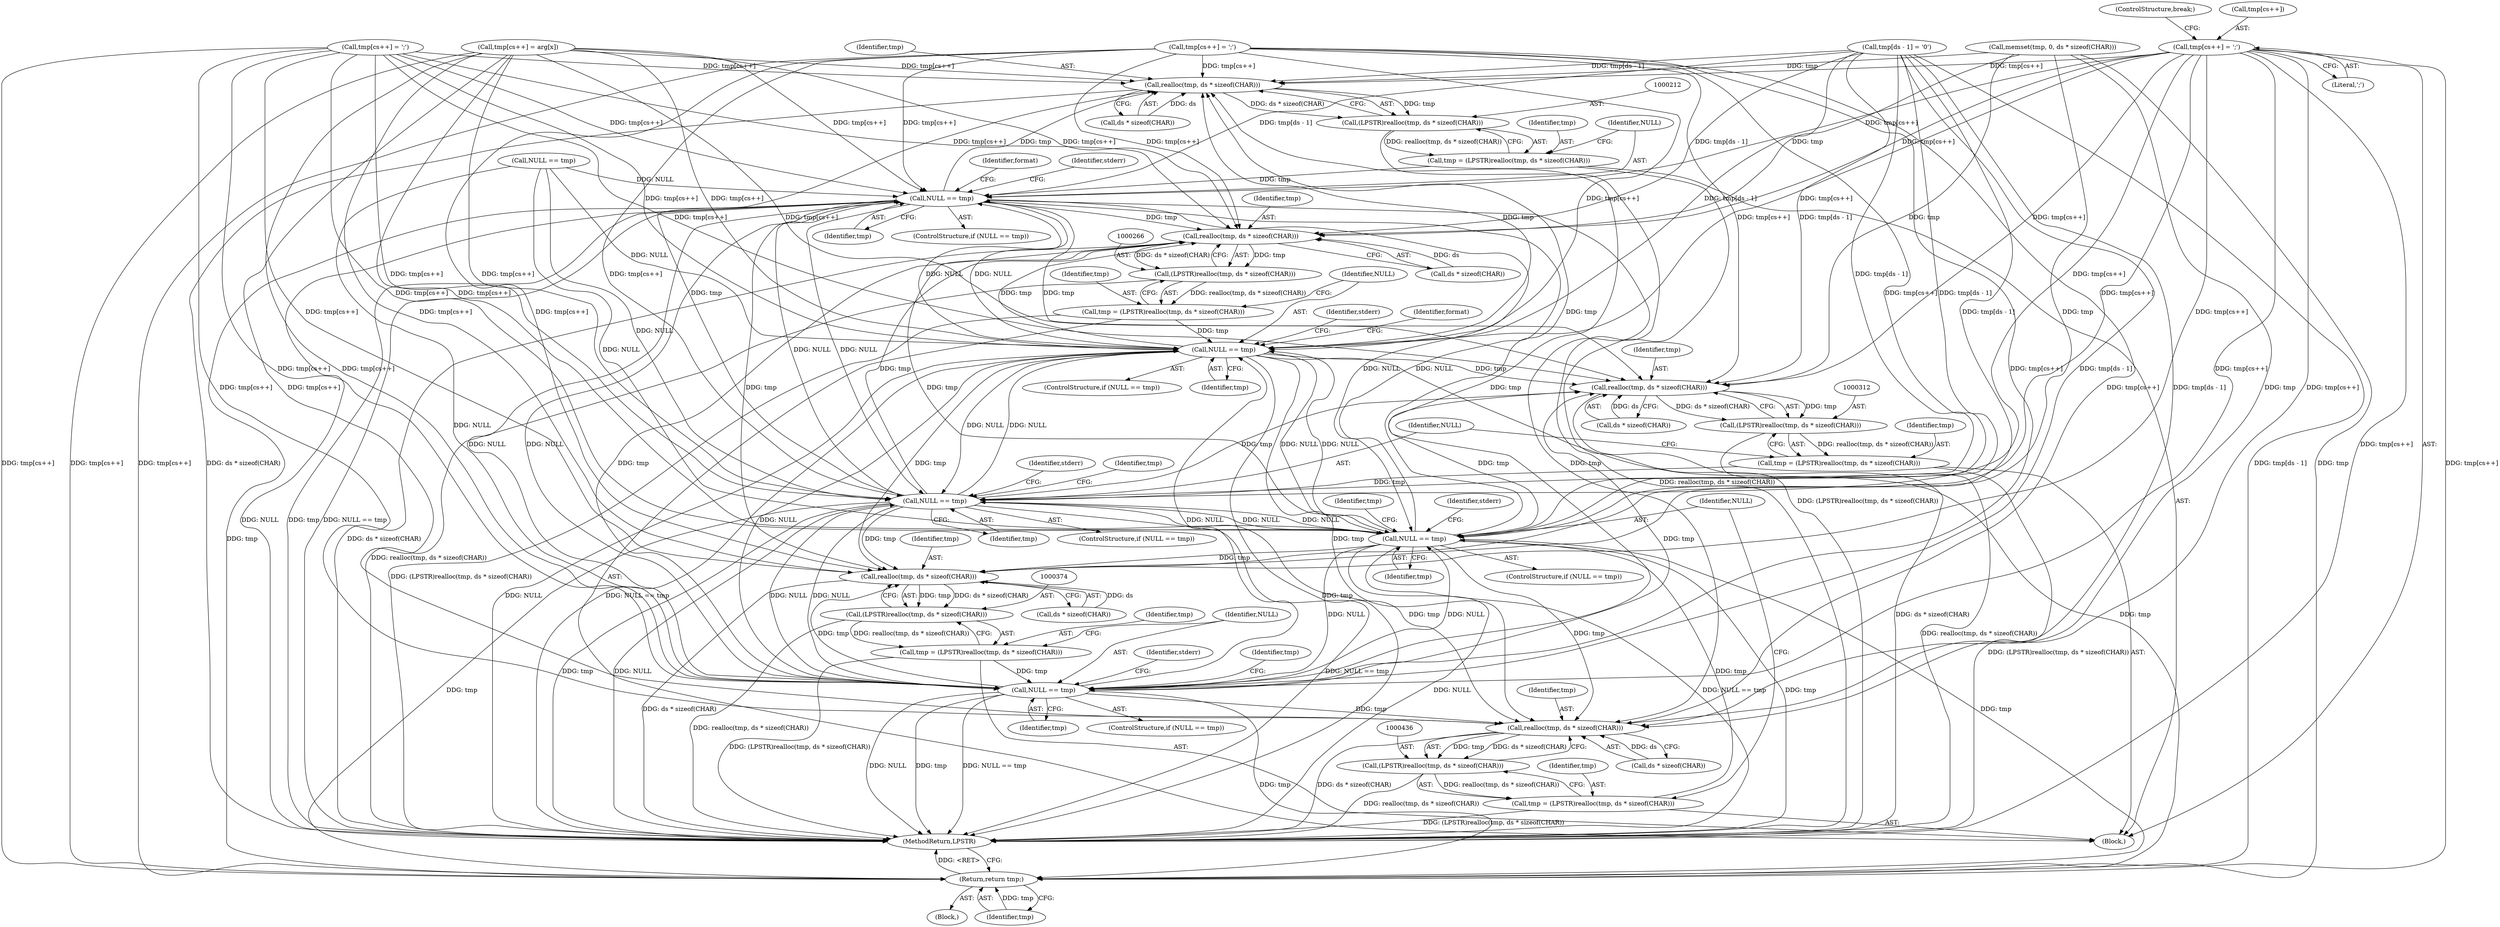digraph "0_FreeRDP_fc80ab45621bd966f70594c0b7393ec005a94007@array" {
"1000422" [label="(Call,tmp[cs++] = ';')"];
"1000213" [label="(Call,realloc(tmp, ds * sizeof(CHAR)))"];
"1000211" [label="(Call,(LPSTR)realloc(tmp, ds * sizeof(CHAR)))"];
"1000209" [label="(Call,tmp = (LPSTR)realloc(tmp, ds * sizeof(CHAR)))"];
"1000220" [label="(Call,NULL == tmp)"];
"1000267" [label="(Call,realloc(tmp, ds * sizeof(CHAR)))"];
"1000265" [label="(Call,(LPSTR)realloc(tmp, ds * sizeof(CHAR)))"];
"1000263" [label="(Call,tmp = (LPSTR)realloc(tmp, ds * sizeof(CHAR)))"];
"1000274" [label="(Call,NULL == tmp)"];
"1000313" [label="(Call,realloc(tmp, ds * sizeof(CHAR)))"];
"1000311" [label="(Call,(LPSTR)realloc(tmp, ds * sizeof(CHAR)))"];
"1000309" [label="(Call,tmp = (LPSTR)realloc(tmp, ds * sizeof(CHAR)))"];
"1000320" [label="(Call,NULL == tmp)"];
"1000375" [label="(Call,realloc(tmp, ds * sizeof(CHAR)))"];
"1000373" [label="(Call,(LPSTR)realloc(tmp, ds * sizeof(CHAR)))"];
"1000371" [label="(Call,tmp = (LPSTR)realloc(tmp, ds * sizeof(CHAR)))"];
"1000382" [label="(Call,NULL == tmp)"];
"1000437" [label="(Call,realloc(tmp, ds * sizeof(CHAR)))"];
"1000435" [label="(Call,(LPSTR)realloc(tmp, ds * sizeof(CHAR)))"];
"1000433" [label="(Call,tmp = (LPSTR)realloc(tmp, ds * sizeof(CHAR)))"];
"1000444" [label="(Call,NULL == tmp)"];
"1000502" [label="(Return,return tmp;)"];
"1000315" [label="(Call,ds * sizeof(CHAR))"];
"1000222" [label="(Identifier,tmp)"];
"1000210" [label="(Identifier,tmp)"];
"1000219" [label="(ControlStructure,if (NULL == tmp))"];
"1000322" [label="(Identifier,tmp)"];
"1000360" [label="(Call,tmp[cs++] = ';')"];
"1000321" [label="(Identifier,NULL)"];
"1000443" [label="(ControlStructure,if (NULL == tmp))"];
"1000221" [label="(Identifier,NULL)"];
"1000382" [label="(Call,NULL == tmp)"];
"1000211" [label="(Call,(LPSTR)realloc(tmp, ds * sizeof(CHAR)))"];
"1000175" [label="(Call,memset(tmp, 0, ds * sizeof(CHAR)))"];
"1000309" [label="(Call,tmp = (LPSTR)realloc(tmp, ds * sizeof(CHAR)))"];
"1000446" [label="(Identifier,tmp)"];
"1000220" [label="(Call,NULL == tmp)"];
"1000319" [label="(ControlStructure,if (NULL == tmp))"];
"1000434" [label="(Identifier,tmp)"];
"1000387" [label="(Identifier,stderr)"];
"1000111" [label="(Block,)"];
"1000373" [label="(Call,(LPSTR)realloc(tmp, ds * sizeof(CHAR)))"];
"1000214" [label="(Identifier,tmp)"];
"1000377" [label="(Call,ds * sizeof(CHAR))"];
"1000383" [label="(Identifier,NULL)"];
"1000435" [label="(Call,(LPSTR)realloc(tmp, ds * sizeof(CHAR)))"];
"1000263" [label="(Call,tmp = (LPSTR)realloc(tmp, ds * sizeof(CHAR)))"];
"1000381" [label="(ControlStructure,if (NULL == tmp))"];
"1000444" [label="(Call,NULL == tmp)"];
"1000394" [label="(Identifier,tmp)"];
"1000438" [label="(Identifier,tmp)"];
"1000276" [label="(Identifier,tmp)"];
"1000504" [label="(MethodReturn,LPSTR)"];
"1000478" [label="(Call,tmp[cs++] = ';')"];
"1000325" [label="(Identifier,stderr)"];
"1000213" [label="(Call,realloc(tmp, ds * sizeof(CHAR)))"];
"1000279" [label="(Identifier,stderr)"];
"1000449" [label="(Identifier,stderr)"];
"1000285" [label="(Identifier,format)"];
"1000375" [label="(Call,realloc(tmp, ds * sizeof(CHAR)))"];
"1000332" [label="(Identifier,tmp)"];
"1000371" [label="(Call,tmp = (LPSTR)realloc(tmp, ds * sizeof(CHAR)))"];
"1000196" [label="(Block,)"];
"1000267" [label="(Call,realloc(tmp, ds * sizeof(CHAR)))"];
"1000437" [label="(Call,realloc(tmp, ds * sizeof(CHAR)))"];
"1000264" [label="(Identifier,tmp)"];
"1000313" [label="(Call,realloc(tmp, ds * sizeof(CHAR)))"];
"1000428" [label="(ControlStructure,break;)"];
"1000311" [label="(Call,(LPSTR)realloc(tmp, ds * sizeof(CHAR)))"];
"1000486" [label="(Call,tmp[cs++] = arg[x])"];
"1000495" [label="(Call,tmp[ds - 1] = '\0')"];
"1000433" [label="(Call,tmp = (LPSTR)realloc(tmp, ds * sizeof(CHAR)))"];
"1000310" [label="(Identifier,tmp)"];
"1000209" [label="(Call,tmp = (LPSTR)realloc(tmp, ds * sizeof(CHAR)))"];
"1000422" [label="(Call,tmp[cs++] = ';')"];
"1000273" [label="(ControlStructure,if (NULL == tmp))"];
"1000503" [label="(Identifier,tmp)"];
"1000165" [label="(Call,NULL == tmp)"];
"1000275" [label="(Identifier,NULL)"];
"1000231" [label="(Identifier,format)"];
"1000502" [label="(Return,return tmp;)"];
"1000314" [label="(Identifier,tmp)"];
"1000269" [label="(Call,ds * sizeof(CHAR))"];
"1000376" [label="(Identifier,tmp)"];
"1000274" [label="(Call,NULL == tmp)"];
"1000427" [label="(Literal,';')"];
"1000215" [label="(Call,ds * sizeof(CHAR))"];
"1000372" [label="(Identifier,tmp)"];
"1000225" [label="(Identifier,stderr)"];
"1000423" [label="(Call,tmp[cs++])"];
"1000265" [label="(Call,(LPSTR)realloc(tmp, ds * sizeof(CHAR)))"];
"1000384" [label="(Identifier,tmp)"];
"1000456" [label="(Identifier,tmp)"];
"1000320" [label="(Call,NULL == tmp)"];
"1000445" [label="(Identifier,NULL)"];
"1000268" [label="(Identifier,tmp)"];
"1000439" [label="(Call,ds * sizeof(CHAR))"];
"1000422" -> "1000196"  [label="AST: "];
"1000422" -> "1000427"  [label="CFG: "];
"1000423" -> "1000422"  [label="AST: "];
"1000427" -> "1000422"  [label="AST: "];
"1000428" -> "1000422"  [label="CFG: "];
"1000422" -> "1000504"  [label="DDG: tmp[cs++]"];
"1000422" -> "1000213"  [label="DDG: tmp[cs++]"];
"1000422" -> "1000220"  [label="DDG: tmp[cs++]"];
"1000422" -> "1000267"  [label="DDG: tmp[cs++]"];
"1000422" -> "1000274"  [label="DDG: tmp[cs++]"];
"1000422" -> "1000313"  [label="DDG: tmp[cs++]"];
"1000422" -> "1000320"  [label="DDG: tmp[cs++]"];
"1000422" -> "1000375"  [label="DDG: tmp[cs++]"];
"1000422" -> "1000382"  [label="DDG: tmp[cs++]"];
"1000422" -> "1000437"  [label="DDG: tmp[cs++]"];
"1000422" -> "1000444"  [label="DDG: tmp[cs++]"];
"1000422" -> "1000502"  [label="DDG: tmp[cs++]"];
"1000213" -> "1000211"  [label="AST: "];
"1000213" -> "1000215"  [label="CFG: "];
"1000214" -> "1000213"  [label="AST: "];
"1000215" -> "1000213"  [label="AST: "];
"1000211" -> "1000213"  [label="CFG: "];
"1000213" -> "1000504"  [label="DDG: ds * sizeof(CHAR)"];
"1000213" -> "1000211"  [label="DDG: tmp"];
"1000213" -> "1000211"  [label="DDG: ds * sizeof(CHAR)"];
"1000360" -> "1000213"  [label="DDG: tmp[cs++]"];
"1000274" -> "1000213"  [label="DDG: tmp"];
"1000320" -> "1000213"  [label="DDG: tmp"];
"1000486" -> "1000213"  [label="DDG: tmp[cs++]"];
"1000495" -> "1000213"  [label="DDG: tmp[ds - 1]"];
"1000382" -> "1000213"  [label="DDG: tmp"];
"1000444" -> "1000213"  [label="DDG: tmp"];
"1000478" -> "1000213"  [label="DDG: tmp[cs++]"];
"1000220" -> "1000213"  [label="DDG: tmp"];
"1000175" -> "1000213"  [label="DDG: tmp"];
"1000215" -> "1000213"  [label="DDG: ds"];
"1000211" -> "1000209"  [label="AST: "];
"1000212" -> "1000211"  [label="AST: "];
"1000209" -> "1000211"  [label="CFG: "];
"1000211" -> "1000504"  [label="DDG: realloc(tmp, ds * sizeof(CHAR))"];
"1000211" -> "1000209"  [label="DDG: realloc(tmp, ds * sizeof(CHAR))"];
"1000209" -> "1000196"  [label="AST: "];
"1000210" -> "1000209"  [label="AST: "];
"1000221" -> "1000209"  [label="CFG: "];
"1000209" -> "1000504"  [label="DDG: (LPSTR)realloc(tmp, ds * sizeof(CHAR))"];
"1000209" -> "1000220"  [label="DDG: tmp"];
"1000220" -> "1000219"  [label="AST: "];
"1000220" -> "1000222"  [label="CFG: "];
"1000221" -> "1000220"  [label="AST: "];
"1000222" -> "1000220"  [label="AST: "];
"1000225" -> "1000220"  [label="CFG: "];
"1000231" -> "1000220"  [label="CFG: "];
"1000220" -> "1000504"  [label="DDG: NULL"];
"1000220" -> "1000504"  [label="DDG: tmp"];
"1000220" -> "1000504"  [label="DDG: NULL == tmp"];
"1000382" -> "1000220"  [label="DDG: NULL"];
"1000274" -> "1000220"  [label="DDG: NULL"];
"1000165" -> "1000220"  [label="DDG: NULL"];
"1000444" -> "1000220"  [label="DDG: NULL"];
"1000320" -> "1000220"  [label="DDG: NULL"];
"1000360" -> "1000220"  [label="DDG: tmp[cs++]"];
"1000495" -> "1000220"  [label="DDG: tmp[ds - 1]"];
"1000478" -> "1000220"  [label="DDG: tmp[cs++]"];
"1000486" -> "1000220"  [label="DDG: tmp[cs++]"];
"1000220" -> "1000267"  [label="DDG: tmp"];
"1000220" -> "1000274"  [label="DDG: NULL"];
"1000220" -> "1000313"  [label="DDG: tmp"];
"1000220" -> "1000320"  [label="DDG: NULL"];
"1000220" -> "1000375"  [label="DDG: tmp"];
"1000220" -> "1000382"  [label="DDG: NULL"];
"1000220" -> "1000437"  [label="DDG: tmp"];
"1000220" -> "1000444"  [label="DDG: NULL"];
"1000220" -> "1000502"  [label="DDG: tmp"];
"1000267" -> "1000265"  [label="AST: "];
"1000267" -> "1000269"  [label="CFG: "];
"1000268" -> "1000267"  [label="AST: "];
"1000269" -> "1000267"  [label="AST: "];
"1000265" -> "1000267"  [label="CFG: "];
"1000267" -> "1000504"  [label="DDG: ds * sizeof(CHAR)"];
"1000267" -> "1000265"  [label="DDG: tmp"];
"1000267" -> "1000265"  [label="DDG: ds * sizeof(CHAR)"];
"1000360" -> "1000267"  [label="DDG: tmp[cs++]"];
"1000274" -> "1000267"  [label="DDG: tmp"];
"1000320" -> "1000267"  [label="DDG: tmp"];
"1000486" -> "1000267"  [label="DDG: tmp[cs++]"];
"1000495" -> "1000267"  [label="DDG: tmp[ds - 1]"];
"1000382" -> "1000267"  [label="DDG: tmp"];
"1000444" -> "1000267"  [label="DDG: tmp"];
"1000478" -> "1000267"  [label="DDG: tmp[cs++]"];
"1000175" -> "1000267"  [label="DDG: tmp"];
"1000269" -> "1000267"  [label="DDG: ds"];
"1000265" -> "1000263"  [label="AST: "];
"1000266" -> "1000265"  [label="AST: "];
"1000263" -> "1000265"  [label="CFG: "];
"1000265" -> "1000504"  [label="DDG: realloc(tmp, ds * sizeof(CHAR))"];
"1000265" -> "1000263"  [label="DDG: realloc(tmp, ds * sizeof(CHAR))"];
"1000263" -> "1000196"  [label="AST: "];
"1000264" -> "1000263"  [label="AST: "];
"1000275" -> "1000263"  [label="CFG: "];
"1000263" -> "1000504"  [label="DDG: (LPSTR)realloc(tmp, ds * sizeof(CHAR))"];
"1000263" -> "1000274"  [label="DDG: tmp"];
"1000274" -> "1000273"  [label="AST: "];
"1000274" -> "1000276"  [label="CFG: "];
"1000275" -> "1000274"  [label="AST: "];
"1000276" -> "1000274"  [label="AST: "];
"1000279" -> "1000274"  [label="CFG: "];
"1000285" -> "1000274"  [label="CFG: "];
"1000274" -> "1000504"  [label="DDG: NULL"];
"1000274" -> "1000504"  [label="DDG: NULL == tmp"];
"1000274" -> "1000504"  [label="DDG: tmp"];
"1000382" -> "1000274"  [label="DDG: NULL"];
"1000165" -> "1000274"  [label="DDG: NULL"];
"1000444" -> "1000274"  [label="DDG: NULL"];
"1000320" -> "1000274"  [label="DDG: NULL"];
"1000360" -> "1000274"  [label="DDG: tmp[cs++]"];
"1000495" -> "1000274"  [label="DDG: tmp[ds - 1]"];
"1000486" -> "1000274"  [label="DDG: tmp[cs++]"];
"1000478" -> "1000274"  [label="DDG: tmp[cs++]"];
"1000274" -> "1000313"  [label="DDG: tmp"];
"1000274" -> "1000320"  [label="DDG: NULL"];
"1000274" -> "1000375"  [label="DDG: tmp"];
"1000274" -> "1000382"  [label="DDG: NULL"];
"1000274" -> "1000437"  [label="DDG: tmp"];
"1000274" -> "1000444"  [label="DDG: NULL"];
"1000274" -> "1000502"  [label="DDG: tmp"];
"1000313" -> "1000311"  [label="AST: "];
"1000313" -> "1000315"  [label="CFG: "];
"1000314" -> "1000313"  [label="AST: "];
"1000315" -> "1000313"  [label="AST: "];
"1000311" -> "1000313"  [label="CFG: "];
"1000313" -> "1000504"  [label="DDG: ds * sizeof(CHAR)"];
"1000313" -> "1000311"  [label="DDG: tmp"];
"1000313" -> "1000311"  [label="DDG: ds * sizeof(CHAR)"];
"1000360" -> "1000313"  [label="DDG: tmp[cs++]"];
"1000320" -> "1000313"  [label="DDG: tmp"];
"1000486" -> "1000313"  [label="DDG: tmp[cs++]"];
"1000495" -> "1000313"  [label="DDG: tmp[ds - 1]"];
"1000382" -> "1000313"  [label="DDG: tmp"];
"1000444" -> "1000313"  [label="DDG: tmp"];
"1000478" -> "1000313"  [label="DDG: tmp[cs++]"];
"1000175" -> "1000313"  [label="DDG: tmp"];
"1000315" -> "1000313"  [label="DDG: ds"];
"1000311" -> "1000309"  [label="AST: "];
"1000312" -> "1000311"  [label="AST: "];
"1000309" -> "1000311"  [label="CFG: "];
"1000311" -> "1000504"  [label="DDG: realloc(tmp, ds * sizeof(CHAR))"];
"1000311" -> "1000309"  [label="DDG: realloc(tmp, ds * sizeof(CHAR))"];
"1000309" -> "1000196"  [label="AST: "];
"1000310" -> "1000309"  [label="AST: "];
"1000321" -> "1000309"  [label="CFG: "];
"1000309" -> "1000504"  [label="DDG: (LPSTR)realloc(tmp, ds * sizeof(CHAR))"];
"1000309" -> "1000320"  [label="DDG: tmp"];
"1000320" -> "1000319"  [label="AST: "];
"1000320" -> "1000322"  [label="CFG: "];
"1000321" -> "1000320"  [label="AST: "];
"1000322" -> "1000320"  [label="AST: "];
"1000325" -> "1000320"  [label="CFG: "];
"1000332" -> "1000320"  [label="CFG: "];
"1000320" -> "1000504"  [label="DDG: tmp"];
"1000320" -> "1000504"  [label="DDG: NULL"];
"1000320" -> "1000504"  [label="DDG: NULL == tmp"];
"1000382" -> "1000320"  [label="DDG: NULL"];
"1000165" -> "1000320"  [label="DDG: NULL"];
"1000444" -> "1000320"  [label="DDG: NULL"];
"1000360" -> "1000320"  [label="DDG: tmp[cs++]"];
"1000495" -> "1000320"  [label="DDG: tmp[ds - 1]"];
"1000478" -> "1000320"  [label="DDG: tmp[cs++]"];
"1000486" -> "1000320"  [label="DDG: tmp[cs++]"];
"1000320" -> "1000375"  [label="DDG: tmp"];
"1000320" -> "1000382"  [label="DDG: NULL"];
"1000320" -> "1000437"  [label="DDG: tmp"];
"1000320" -> "1000444"  [label="DDG: NULL"];
"1000320" -> "1000502"  [label="DDG: tmp"];
"1000375" -> "1000373"  [label="AST: "];
"1000375" -> "1000377"  [label="CFG: "];
"1000376" -> "1000375"  [label="AST: "];
"1000377" -> "1000375"  [label="AST: "];
"1000373" -> "1000375"  [label="CFG: "];
"1000375" -> "1000504"  [label="DDG: ds * sizeof(CHAR)"];
"1000375" -> "1000373"  [label="DDG: tmp"];
"1000375" -> "1000373"  [label="DDG: ds * sizeof(CHAR)"];
"1000360" -> "1000375"  [label="DDG: tmp[cs++]"];
"1000486" -> "1000375"  [label="DDG: tmp[cs++]"];
"1000495" -> "1000375"  [label="DDG: tmp[ds - 1]"];
"1000382" -> "1000375"  [label="DDG: tmp"];
"1000444" -> "1000375"  [label="DDG: tmp"];
"1000478" -> "1000375"  [label="DDG: tmp[cs++]"];
"1000175" -> "1000375"  [label="DDG: tmp"];
"1000377" -> "1000375"  [label="DDG: ds"];
"1000373" -> "1000371"  [label="AST: "];
"1000374" -> "1000373"  [label="AST: "];
"1000371" -> "1000373"  [label="CFG: "];
"1000373" -> "1000504"  [label="DDG: realloc(tmp, ds * sizeof(CHAR))"];
"1000373" -> "1000371"  [label="DDG: realloc(tmp, ds * sizeof(CHAR))"];
"1000371" -> "1000196"  [label="AST: "];
"1000372" -> "1000371"  [label="AST: "];
"1000383" -> "1000371"  [label="CFG: "];
"1000371" -> "1000504"  [label="DDG: (LPSTR)realloc(tmp, ds * sizeof(CHAR))"];
"1000371" -> "1000382"  [label="DDG: tmp"];
"1000382" -> "1000381"  [label="AST: "];
"1000382" -> "1000384"  [label="CFG: "];
"1000383" -> "1000382"  [label="AST: "];
"1000384" -> "1000382"  [label="AST: "];
"1000387" -> "1000382"  [label="CFG: "];
"1000394" -> "1000382"  [label="CFG: "];
"1000382" -> "1000504"  [label="DDG: NULL"];
"1000382" -> "1000504"  [label="DDG: tmp"];
"1000382" -> "1000504"  [label="DDG: NULL == tmp"];
"1000165" -> "1000382"  [label="DDG: NULL"];
"1000444" -> "1000382"  [label="DDG: NULL"];
"1000360" -> "1000382"  [label="DDG: tmp[cs++]"];
"1000495" -> "1000382"  [label="DDG: tmp[ds - 1]"];
"1000478" -> "1000382"  [label="DDG: tmp[cs++]"];
"1000486" -> "1000382"  [label="DDG: tmp[cs++]"];
"1000382" -> "1000437"  [label="DDG: tmp"];
"1000382" -> "1000444"  [label="DDG: NULL"];
"1000382" -> "1000502"  [label="DDG: tmp"];
"1000437" -> "1000435"  [label="AST: "];
"1000437" -> "1000439"  [label="CFG: "];
"1000438" -> "1000437"  [label="AST: "];
"1000439" -> "1000437"  [label="AST: "];
"1000435" -> "1000437"  [label="CFG: "];
"1000437" -> "1000504"  [label="DDG: ds * sizeof(CHAR)"];
"1000437" -> "1000435"  [label="DDG: tmp"];
"1000437" -> "1000435"  [label="DDG: ds * sizeof(CHAR)"];
"1000360" -> "1000437"  [label="DDG: tmp[cs++]"];
"1000486" -> "1000437"  [label="DDG: tmp[cs++]"];
"1000495" -> "1000437"  [label="DDG: tmp[ds - 1]"];
"1000444" -> "1000437"  [label="DDG: tmp"];
"1000478" -> "1000437"  [label="DDG: tmp[cs++]"];
"1000175" -> "1000437"  [label="DDG: tmp"];
"1000439" -> "1000437"  [label="DDG: ds"];
"1000435" -> "1000433"  [label="AST: "];
"1000436" -> "1000435"  [label="AST: "];
"1000433" -> "1000435"  [label="CFG: "];
"1000435" -> "1000504"  [label="DDG: realloc(tmp, ds * sizeof(CHAR))"];
"1000435" -> "1000433"  [label="DDG: realloc(tmp, ds * sizeof(CHAR))"];
"1000433" -> "1000196"  [label="AST: "];
"1000434" -> "1000433"  [label="AST: "];
"1000445" -> "1000433"  [label="CFG: "];
"1000433" -> "1000504"  [label="DDG: (LPSTR)realloc(tmp, ds * sizeof(CHAR))"];
"1000433" -> "1000444"  [label="DDG: tmp"];
"1000444" -> "1000443"  [label="AST: "];
"1000444" -> "1000446"  [label="CFG: "];
"1000445" -> "1000444"  [label="AST: "];
"1000446" -> "1000444"  [label="AST: "];
"1000449" -> "1000444"  [label="CFG: "];
"1000456" -> "1000444"  [label="CFG: "];
"1000444" -> "1000504"  [label="DDG: tmp"];
"1000444" -> "1000504"  [label="DDG: NULL"];
"1000444" -> "1000504"  [label="DDG: NULL == tmp"];
"1000165" -> "1000444"  [label="DDG: NULL"];
"1000360" -> "1000444"  [label="DDG: tmp[cs++]"];
"1000495" -> "1000444"  [label="DDG: tmp[ds - 1]"];
"1000478" -> "1000444"  [label="DDG: tmp[cs++]"];
"1000486" -> "1000444"  [label="DDG: tmp[cs++]"];
"1000444" -> "1000502"  [label="DDG: tmp"];
"1000502" -> "1000111"  [label="AST: "];
"1000502" -> "1000503"  [label="CFG: "];
"1000503" -> "1000502"  [label="AST: "];
"1000504" -> "1000502"  [label="CFG: "];
"1000502" -> "1000504"  [label="DDG: <RET>"];
"1000503" -> "1000502"  [label="DDG: tmp"];
"1000360" -> "1000502"  [label="DDG: tmp[cs++]"];
"1000486" -> "1000502"  [label="DDG: tmp[cs++]"];
"1000495" -> "1000502"  [label="DDG: tmp[ds - 1]"];
"1000478" -> "1000502"  [label="DDG: tmp[cs++]"];
"1000175" -> "1000502"  [label="DDG: tmp"];
}
